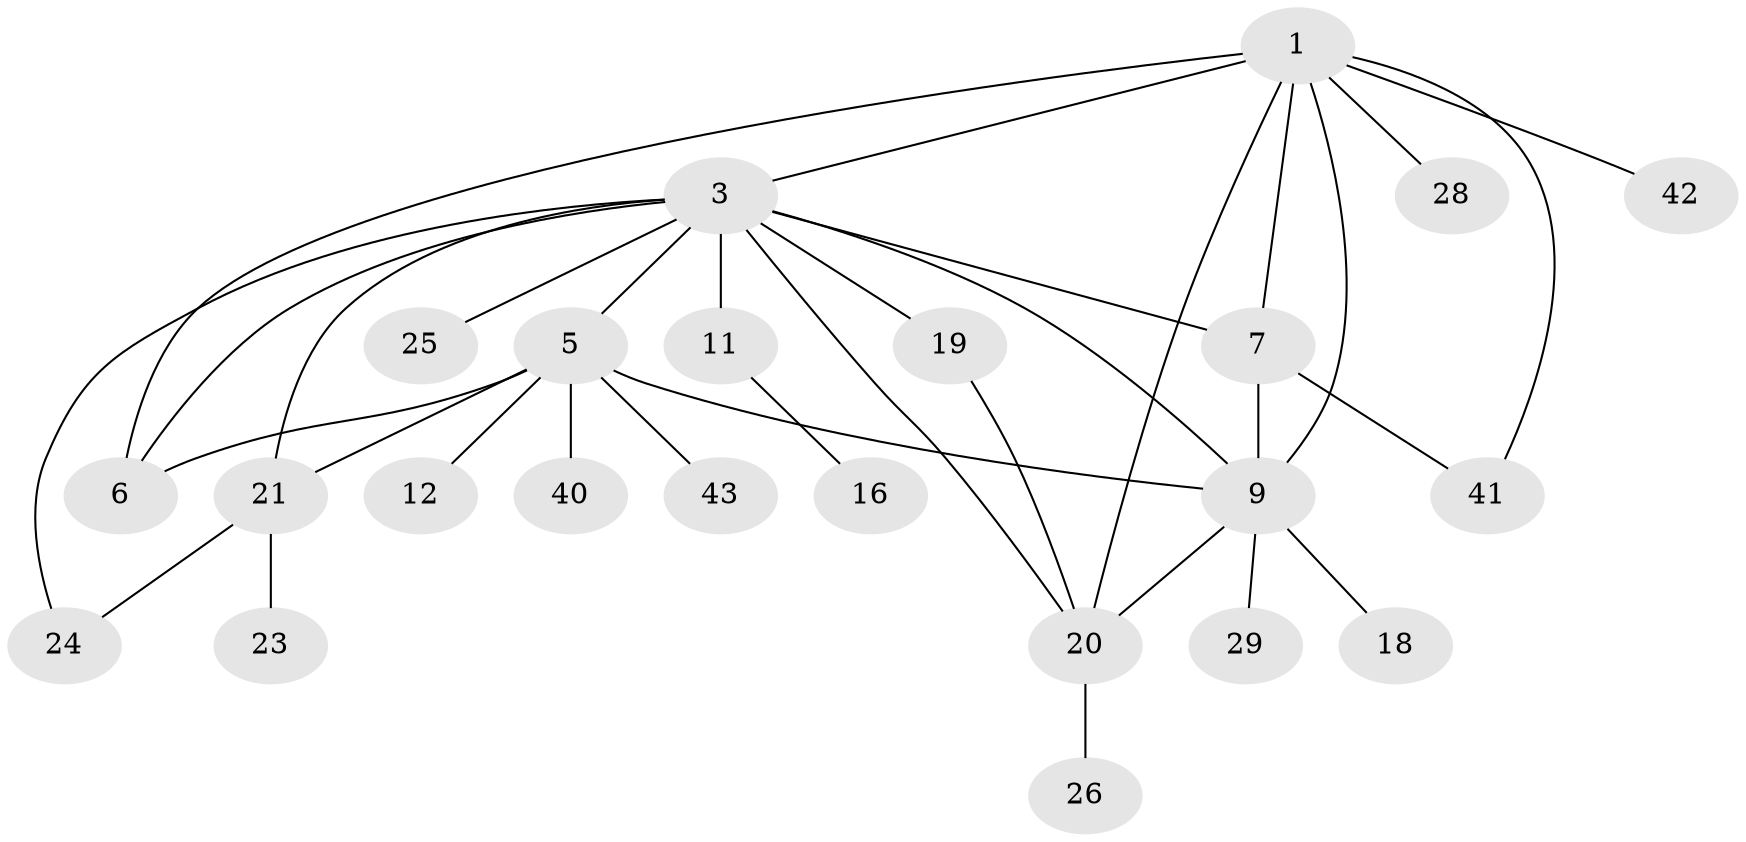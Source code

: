 // original degree distribution, {3: 0.10638297872340426, 7: 0.06382978723404255, 8: 0.02127659574468085, 5: 0.06382978723404255, 10: 0.02127659574468085, 2: 0.14893617021276595, 1: 0.5319148936170213, 4: 0.0425531914893617}
// Generated by graph-tools (version 1.1) at 2025/19/03/04/25 18:19:51]
// undirected, 23 vertices, 34 edges
graph export_dot {
graph [start="1"]
  node [color=gray90,style=filled];
  1 [super="+2+13+14"];
  3 [super="+4+44+35+8"];
  5 [super="+15"];
  6;
  7 [super="+36"];
  9 [super="+46+38+17"];
  11;
  12;
  16;
  18;
  19 [super="+22+33+30"];
  20 [super="+27"];
  21 [super="+39"];
  23;
  24;
  25 [super="+47"];
  26;
  28;
  29;
  40;
  41;
  42;
  43;
  1 -- 6;
  1 -- 7;
  1 -- 41;
  1 -- 9;
  1 -- 42;
  1 -- 20;
  1 -- 3;
  1 -- 28;
  3 -- 5;
  3 -- 11;
  3 -- 25;
  3 -- 9;
  3 -- 19;
  3 -- 20;
  3 -- 6;
  3 -- 7;
  3 -- 24;
  3 -- 21;
  5 -- 6;
  5 -- 9;
  5 -- 12;
  5 -- 21;
  5 -- 40;
  5 -- 43;
  7 -- 9;
  7 -- 41;
  9 -- 18;
  9 -- 20;
  9 -- 29;
  11 -- 16;
  19 -- 20;
  20 -- 26;
  21 -- 23;
  21 -- 24;
}
